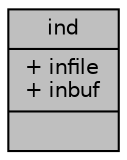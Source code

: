 digraph "ind"
{
  edge [fontname="Helvetica",fontsize="10",labelfontname="Helvetica",labelfontsize="10"];
  node [fontname="Helvetica",fontsize="10",shape=record];
  Node1 [label="{ind\n|+ infile\l+ inbuf\l|}",height=0.2,width=0.4,color="black", fillcolor="grey75", style="filled", fontcolor="black"];
}
